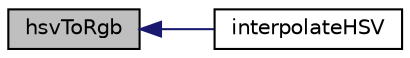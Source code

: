 digraph "hsvToRgb"
{
  bgcolor="transparent";
  edge [fontname="Helvetica",fontsize="10",labelfontname="Helvetica",labelfontsize="10"];
  node [fontname="Helvetica",fontsize="10",shape=record];
  rankdir="LR";
  Node1 [label="hsvToRgb",height=0.2,width=0.4,color="black", fillcolor="grey75", style="filled" fontcolor="black"];
  Node1 -> Node2 [dir="back",color="midnightblue",fontsize="10",style="solid",fontname="Helvetica"];
  Node2 [label="interpolateHSV",height=0.2,width=0.4,color="black",URL="$namespaceFoam_1_1colourTools.html#ae2da4a4d54dc58c25460bcf46008e6bd",tooltip="Interpolate RGB values in HSV colourspace. "];
}

